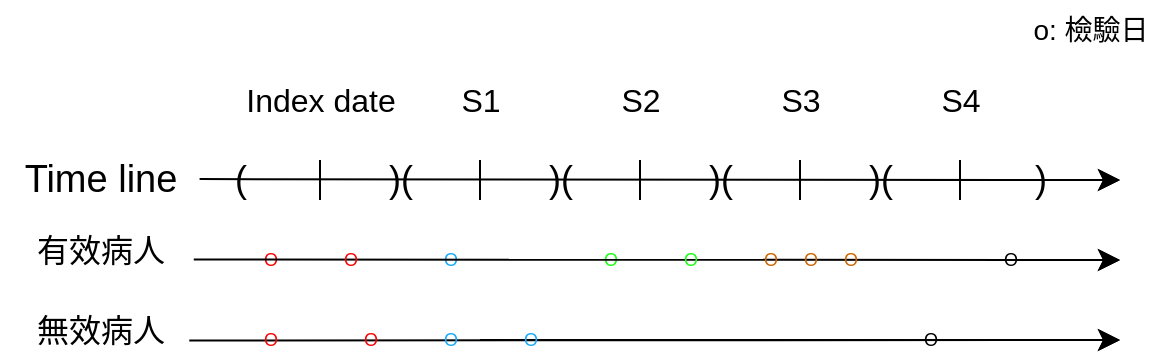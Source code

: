 <mxfile version="24.6.4" type="device">
  <diagram name="第 1 页" id="ddPkQ0iEWOZJjvoiQS8G">
    <mxGraphModel dx="993" dy="207" grid="1" gridSize="10" guides="1" tooltips="1" connect="1" arrows="1" fold="1" page="0" pageScale="1" pageWidth="827" pageHeight="1169" math="0" shadow="0">
      <root>
        <mxCell id="0" />
        <mxCell id="1" parent="0" />
        <mxCell id="CsZ0zsD4MxDDOLG_IFYV-1" value="" style="endArrow=classic;html=1;rounded=0;fontSize=12;startSize=8;endSize=8;curved=1;" parent="1" source="CsZ0zsD4MxDDOLG_IFYV-29" edge="1">
          <mxGeometry width="50" height="50" relative="1" as="geometry">
            <mxPoint x="80" y="200" as="sourcePoint" />
            <mxPoint x="520" y="200" as="targetPoint" />
          </mxGeometry>
        </mxCell>
        <mxCell id="CsZ0zsD4MxDDOLG_IFYV-2" value="Time line" style="text;html=1;align=center;verticalAlign=middle;resizable=0;points=[];autosize=1;strokeColor=none;fillColor=none;fontSize=19;" parent="1" vertex="1">
          <mxGeometry x="-40" y="180" width="100" height="40" as="geometry" />
        </mxCell>
        <mxCell id="CsZ0zsD4MxDDOLG_IFYV-3" value="" style="endArrow=classic;html=1;rounded=0;fontSize=12;startSize=8;endSize=8;curved=1;" parent="1" source="CsZ0zsD4MxDDOLG_IFYV-38" edge="1">
          <mxGeometry width="50" height="50" relative="1" as="geometry">
            <mxPoint x="80" y="240" as="sourcePoint" />
            <mxPoint x="520" y="240" as="targetPoint" />
          </mxGeometry>
        </mxCell>
        <mxCell id="CsZ0zsD4MxDDOLG_IFYV-4" value="有效病人" style="text;html=1;align=center;verticalAlign=middle;resizable=0;points=[];autosize=1;strokeColor=none;fillColor=none;fontSize=16;" parent="1" vertex="1">
          <mxGeometry x="-35" y="220" width="90" height="30" as="geometry" />
        </mxCell>
        <mxCell id="CsZ0zsD4MxDDOLG_IFYV-5" value="" style="endArrow=classic;html=1;rounded=0;fontSize=12;startSize=8;endSize=8;curved=1;" parent="1" edge="1">
          <mxGeometry width="50" height="50" relative="1" as="geometry">
            <mxPoint x="200" y="280" as="sourcePoint" />
            <mxPoint x="520" y="280" as="targetPoint" />
          </mxGeometry>
        </mxCell>
        <mxCell id="CsZ0zsD4MxDDOLG_IFYV-6" value="無效病人" style="text;html=1;align=center;verticalAlign=middle;resizable=0;points=[];autosize=1;strokeColor=none;fillColor=none;fontSize=16;" parent="1" vertex="1">
          <mxGeometry x="-35" y="260" width="90" height="30" as="geometry" />
        </mxCell>
        <mxCell id="CsZ0zsD4MxDDOLG_IFYV-15" value="&lt;font style=&quot;font-size: 16px;&quot;&gt;Index date&lt;/font&gt;" style="text;html=1;align=center;verticalAlign=middle;resizable=0;points=[];autosize=1;strokeColor=none;fillColor=none;fontSize=19;" parent="1" vertex="1">
          <mxGeometry x="70" y="140" width="100" height="40" as="geometry" />
        </mxCell>
        <mxCell id="CsZ0zsD4MxDDOLG_IFYV-16" value="S1" style="text;html=1;align=center;verticalAlign=middle;resizable=0;points=[];autosize=1;strokeColor=none;fillColor=none;fontSize=16;" parent="1" vertex="1">
          <mxGeometry x="180" y="145" width="40" height="30" as="geometry" />
        </mxCell>
        <mxCell id="CsZ0zsD4MxDDOLG_IFYV-17" value="S2" style="text;html=1;align=center;verticalAlign=middle;resizable=0;points=[];autosize=1;strokeColor=none;fillColor=none;fontSize=16;" parent="1" vertex="1">
          <mxGeometry x="260" y="145" width="40" height="30" as="geometry" />
        </mxCell>
        <mxCell id="CsZ0zsD4MxDDOLG_IFYV-18" value="S3" style="text;html=1;align=center;verticalAlign=middle;resizable=0;points=[];autosize=1;strokeColor=none;fillColor=none;fontSize=16;" parent="1" vertex="1">
          <mxGeometry x="340" y="145" width="40" height="30" as="geometry" />
        </mxCell>
        <mxCell id="CsZ0zsD4MxDDOLG_IFYV-19" value="S4" style="text;html=1;align=center;verticalAlign=middle;resizable=0;points=[];autosize=1;strokeColor=none;fillColor=none;fontSize=16;" parent="1" vertex="1">
          <mxGeometry x="420" y="145" width="40" height="30" as="geometry" />
        </mxCell>
        <mxCell id="CsZ0zsD4MxDDOLG_IFYV-20" value="" style="endArrow=none;html=1;rounded=0;fontSize=12;startSize=8;endSize=8;curved=1;" parent="1" edge="1">
          <mxGeometry width="50" height="50" relative="1" as="geometry">
            <mxPoint x="120" y="210" as="sourcePoint" />
            <mxPoint x="120" y="190" as="targetPoint" />
          </mxGeometry>
        </mxCell>
        <mxCell id="CsZ0zsD4MxDDOLG_IFYV-21" value="" style="endArrow=none;html=1;rounded=0;fontSize=12;startSize=8;endSize=8;curved=1;" parent="1" edge="1">
          <mxGeometry width="50" height="50" relative="1" as="geometry">
            <mxPoint x="280" y="210" as="sourcePoint" />
            <mxPoint x="280" y="190" as="targetPoint" />
          </mxGeometry>
        </mxCell>
        <mxCell id="CsZ0zsD4MxDDOLG_IFYV-22" value="" style="endArrow=none;html=1;rounded=0;fontSize=12;startSize=8;endSize=8;curved=1;" parent="1" edge="1">
          <mxGeometry width="50" height="50" relative="1" as="geometry">
            <mxPoint x="360" y="210" as="sourcePoint" />
            <mxPoint x="360" y="190" as="targetPoint" />
          </mxGeometry>
        </mxCell>
        <mxCell id="CsZ0zsD4MxDDOLG_IFYV-23" value="" style="endArrow=none;html=1;rounded=0;fontSize=12;startSize=8;endSize=8;curved=1;" parent="1" edge="1">
          <mxGeometry width="50" height="50" relative="1" as="geometry">
            <mxPoint x="440" y="210" as="sourcePoint" />
            <mxPoint x="440" y="190" as="targetPoint" />
          </mxGeometry>
        </mxCell>
        <mxCell id="CsZ0zsD4MxDDOLG_IFYV-24" value="" style="endArrow=none;html=1;rounded=0;fontSize=12;startSize=8;endSize=8;curved=1;" parent="1" edge="1">
          <mxGeometry width="50" height="50" relative="1" as="geometry">
            <mxPoint x="200" y="210" as="sourcePoint" />
            <mxPoint x="200" y="190" as="targetPoint" />
          </mxGeometry>
        </mxCell>
        <mxCell id="CsZ0zsD4MxDDOLG_IFYV-25" value=")(" style="text;html=1;align=center;verticalAlign=middle;resizable=0;points=[];autosize=1;strokeColor=none;fillColor=none;fontSize=18;" parent="1" vertex="1">
          <mxGeometry x="140" y="180" width="40" height="40" as="geometry" />
        </mxCell>
        <mxCell id="CsZ0zsD4MxDDOLG_IFYV-28" value="" style="endArrow=classic;html=1;rounded=0;fontSize=12;startSize=8;endSize=8;curved=1;exitX=0.998;exitY=0.489;exitDx=0;exitDy=0;exitPerimeter=0;" parent="1" source="CsZ0zsD4MxDDOLG_IFYV-2" edge="1">
          <mxGeometry width="50" height="50" relative="1" as="geometry">
            <mxPoint x="80" y="200" as="sourcePoint" />
            <mxPoint x="520" y="200" as="targetPoint" />
          </mxGeometry>
        </mxCell>
        <mxCell id="CsZ0zsD4MxDDOLG_IFYV-27" value=")(" style="text;html=1;align=center;verticalAlign=middle;resizable=0;points=[];autosize=1;strokeColor=none;fillColor=none;fontSize=18;" parent="1" vertex="1">
          <mxGeometry x="220" y="180" width="40" height="40" as="geometry" />
        </mxCell>
        <mxCell id="CsZ0zsD4MxDDOLG_IFYV-30" value=")(" style="text;html=1;align=center;verticalAlign=middle;resizable=0;points=[];autosize=1;strokeColor=none;fillColor=none;fontSize=18;" parent="1" vertex="1">
          <mxGeometry x="300" y="180" width="40" height="40" as="geometry" />
        </mxCell>
        <mxCell id="CsZ0zsD4MxDDOLG_IFYV-29" value=")(" style="text;html=1;align=center;verticalAlign=middle;resizable=0;points=[];autosize=1;strokeColor=none;fillColor=none;fontSize=18;" parent="1" vertex="1">
          <mxGeometry x="380" y="180" width="40" height="40" as="geometry" />
        </mxCell>
        <mxCell id="CsZ0zsD4MxDDOLG_IFYV-33" value=")" style="text;html=1;align=center;verticalAlign=middle;resizable=0;points=[];autosize=1;strokeColor=none;fillColor=none;fontSize=18;" parent="1" vertex="1">
          <mxGeometry x="465" y="180" width="30" height="40" as="geometry" />
        </mxCell>
        <mxCell id="CsZ0zsD4MxDDOLG_IFYV-34" value="(" style="text;html=1;align=center;verticalAlign=middle;resizable=0;points=[];autosize=1;strokeColor=none;fillColor=none;fontSize=18;" parent="1" vertex="1">
          <mxGeometry x="65" y="180" width="30" height="40" as="geometry" />
        </mxCell>
        <mxCell id="CsZ0zsD4MxDDOLG_IFYV-37" value="&lt;font color=&quot;#f50505&quot;&gt;O&lt;/font&gt;" style="text;html=1;align=center;verticalAlign=middle;resizable=0;points=[];autosize=1;strokeColor=none;fillColor=none;fontSize=9;" parent="1" vertex="1">
          <mxGeometry x="80" y="230" width="30" height="20" as="geometry" />
        </mxCell>
        <mxCell id="CsZ0zsD4MxDDOLG_IFYV-39" value="&lt;font color=&quot;#1aff12&quot;&gt;O&lt;/font&gt;" style="text;html=1;align=center;verticalAlign=middle;resizable=0;points=[];autosize=1;strokeColor=none;fillColor=none;fontSize=9;" parent="1" vertex="1">
          <mxGeometry x="250" y="230" width="30" height="20" as="geometry" />
        </mxCell>
        <mxCell id="CsZ0zsD4MxDDOLG_IFYV-43" value="&lt;font color=&quot;#14a9ff&quot;&gt;O&lt;/font&gt;" style="text;html=1;align=center;verticalAlign=middle;resizable=0;points=[];autosize=1;strokeColor=none;fillColor=none;fontSize=9;" parent="1" vertex="1">
          <mxGeometry x="170" y="230" width="30" height="20" as="geometry" />
        </mxCell>
        <mxCell id="CsZ0zsD4MxDDOLG_IFYV-38" value="O" style="text;html=1;align=center;verticalAlign=middle;resizable=0;points=[];autosize=1;strokeColor=none;fillColor=none;fontSize=9;" parent="1" vertex="1">
          <mxGeometry x="450" y="230" width="30" height="20" as="geometry" />
        </mxCell>
        <mxCell id="CsZ0zsD4MxDDOLG_IFYV-50" value="" style="endArrow=classic;html=1;rounded=0;fontSize=12;startSize=8;endSize=8;curved=1;exitX=0.996;exitY=0.676;exitDx=0;exitDy=0;exitPerimeter=0;" parent="1" source="CsZ0zsD4MxDDOLG_IFYV-6" edge="1">
          <mxGeometry width="50" height="50" relative="1" as="geometry">
            <mxPoint x="80" y="280" as="sourcePoint" />
            <mxPoint x="520" y="280" as="targetPoint" />
          </mxGeometry>
        </mxCell>
        <mxCell id="CsZ0zsD4MxDDOLG_IFYV-51" value="" style="endArrow=classic;html=1;rounded=0;fontSize=12;startSize=8;endSize=8;curved=1;exitX=1.021;exitY=0.659;exitDx=0;exitDy=0;exitPerimeter=0;" parent="1" source="CsZ0zsD4MxDDOLG_IFYV-4" edge="1">
          <mxGeometry width="50" height="50" relative="1" as="geometry">
            <mxPoint x="80" y="240" as="sourcePoint" />
            <mxPoint x="520" y="240" as="targetPoint" />
          </mxGeometry>
        </mxCell>
        <mxCell id="CsZ0zsD4MxDDOLG_IFYV-55" value="O" style="text;html=1;align=center;verticalAlign=middle;resizable=0;points=[];autosize=1;strokeColor=none;fillColor=none;fontSize=9;" parent="1" vertex="1">
          <mxGeometry x="410" y="270" width="30" height="20" as="geometry" />
        </mxCell>
        <mxCell id="CsZ0zsD4MxDDOLG_IFYV-63" value="&lt;font style=&quot;font-size: 14px;&quot;&gt;o: 檢驗日&lt;/font&gt;" style="text;html=1;align=center;verticalAlign=middle;resizable=0;points=[];autosize=1;strokeColor=none;fillColor=none;fontSize=14;" parent="1" vertex="1">
          <mxGeometry x="465" y="110" width="80" height="30" as="geometry" />
        </mxCell>
        <mxCell id="j9CJQj40NL6h_scxpqhH-2" value="&lt;font color=&quot;#f50505&quot;&gt;O&lt;/font&gt;" style="text;html=1;align=center;verticalAlign=middle;resizable=0;points=[];autosize=1;strokeColor=none;fillColor=none;fontSize=9;" vertex="1" parent="1">
          <mxGeometry x="80" y="270" width="30" height="20" as="geometry" />
        </mxCell>
        <mxCell id="j9CJQj40NL6h_scxpqhH-6" value="&lt;font color=&quot;#f50505&quot;&gt;O&lt;/font&gt;" style="text;html=1;align=center;verticalAlign=middle;resizable=0;points=[];autosize=1;strokeColor=none;fillColor=none;fontSize=9;" vertex="1" parent="1">
          <mxGeometry x="130" y="270" width="30" height="20" as="geometry" />
        </mxCell>
        <mxCell id="j9CJQj40NL6h_scxpqhH-7" value="&lt;font color=&quot;#f50505&quot;&gt;O&lt;/font&gt;" style="text;html=1;align=center;verticalAlign=middle;resizable=0;points=[];autosize=1;strokeColor=none;fillColor=none;fontSize=9;" vertex="1" parent="1">
          <mxGeometry x="120" y="230" width="30" height="20" as="geometry" />
        </mxCell>
        <mxCell id="j9CJQj40NL6h_scxpqhH-10" value="&lt;font color=&quot;#14a9ff&quot;&gt;O&lt;/font&gt;" style="text;html=1;align=center;verticalAlign=middle;resizable=0;points=[];autosize=1;strokeColor=none;fillColor=none;fontSize=9;" vertex="1" parent="1">
          <mxGeometry x="170" y="270" width="30" height="20" as="geometry" />
        </mxCell>
        <mxCell id="j9CJQj40NL6h_scxpqhH-12" value="&lt;font color=&quot;#14a9ff&quot;&gt;O&lt;/font&gt;" style="text;html=1;align=center;verticalAlign=middle;resizable=0;points=[];autosize=1;strokeColor=none;fillColor=none;fontSize=9;" vertex="1" parent="1">
          <mxGeometry x="210" y="270" width="30" height="20" as="geometry" />
        </mxCell>
        <mxCell id="j9CJQj40NL6h_scxpqhH-13" value="&lt;font color=&quot;#1aff12&quot;&gt;O&lt;/font&gt;" style="text;html=1;align=center;verticalAlign=middle;resizable=0;points=[];autosize=1;strokeColor=none;fillColor=none;fontSize=9;" vertex="1" parent="1">
          <mxGeometry x="290" y="230" width="30" height="20" as="geometry" />
        </mxCell>
        <mxCell id="j9CJQj40NL6h_scxpqhH-15" value="&lt;font color=&quot;#cc6600&quot;&gt;O&lt;/font&gt;" style="text;html=1;align=center;verticalAlign=middle;resizable=0;points=[];autosize=1;strokeColor=none;fillColor=none;fontSize=9;" vertex="1" parent="1">
          <mxGeometry x="370" y="230" width="30" height="20" as="geometry" />
        </mxCell>
        <mxCell id="j9CJQj40NL6h_scxpqhH-19" value="&lt;font color=&quot;#cc6600&quot;&gt;O&lt;/font&gt;" style="text;html=1;align=center;verticalAlign=middle;resizable=0;points=[];autosize=1;strokeColor=none;fillColor=none;fontSize=9;" vertex="1" parent="1">
          <mxGeometry x="330" y="230" width="30" height="20" as="geometry" />
        </mxCell>
        <mxCell id="j9CJQj40NL6h_scxpqhH-20" value="&lt;font color=&quot;#cc6600&quot;&gt;O&lt;/font&gt;" style="text;html=1;align=center;verticalAlign=middle;resizable=0;points=[];autosize=1;strokeColor=none;fillColor=none;fontSize=9;" vertex="1" parent="1">
          <mxGeometry x="350" y="230" width="30" height="20" as="geometry" />
        </mxCell>
      </root>
    </mxGraphModel>
  </diagram>
</mxfile>
